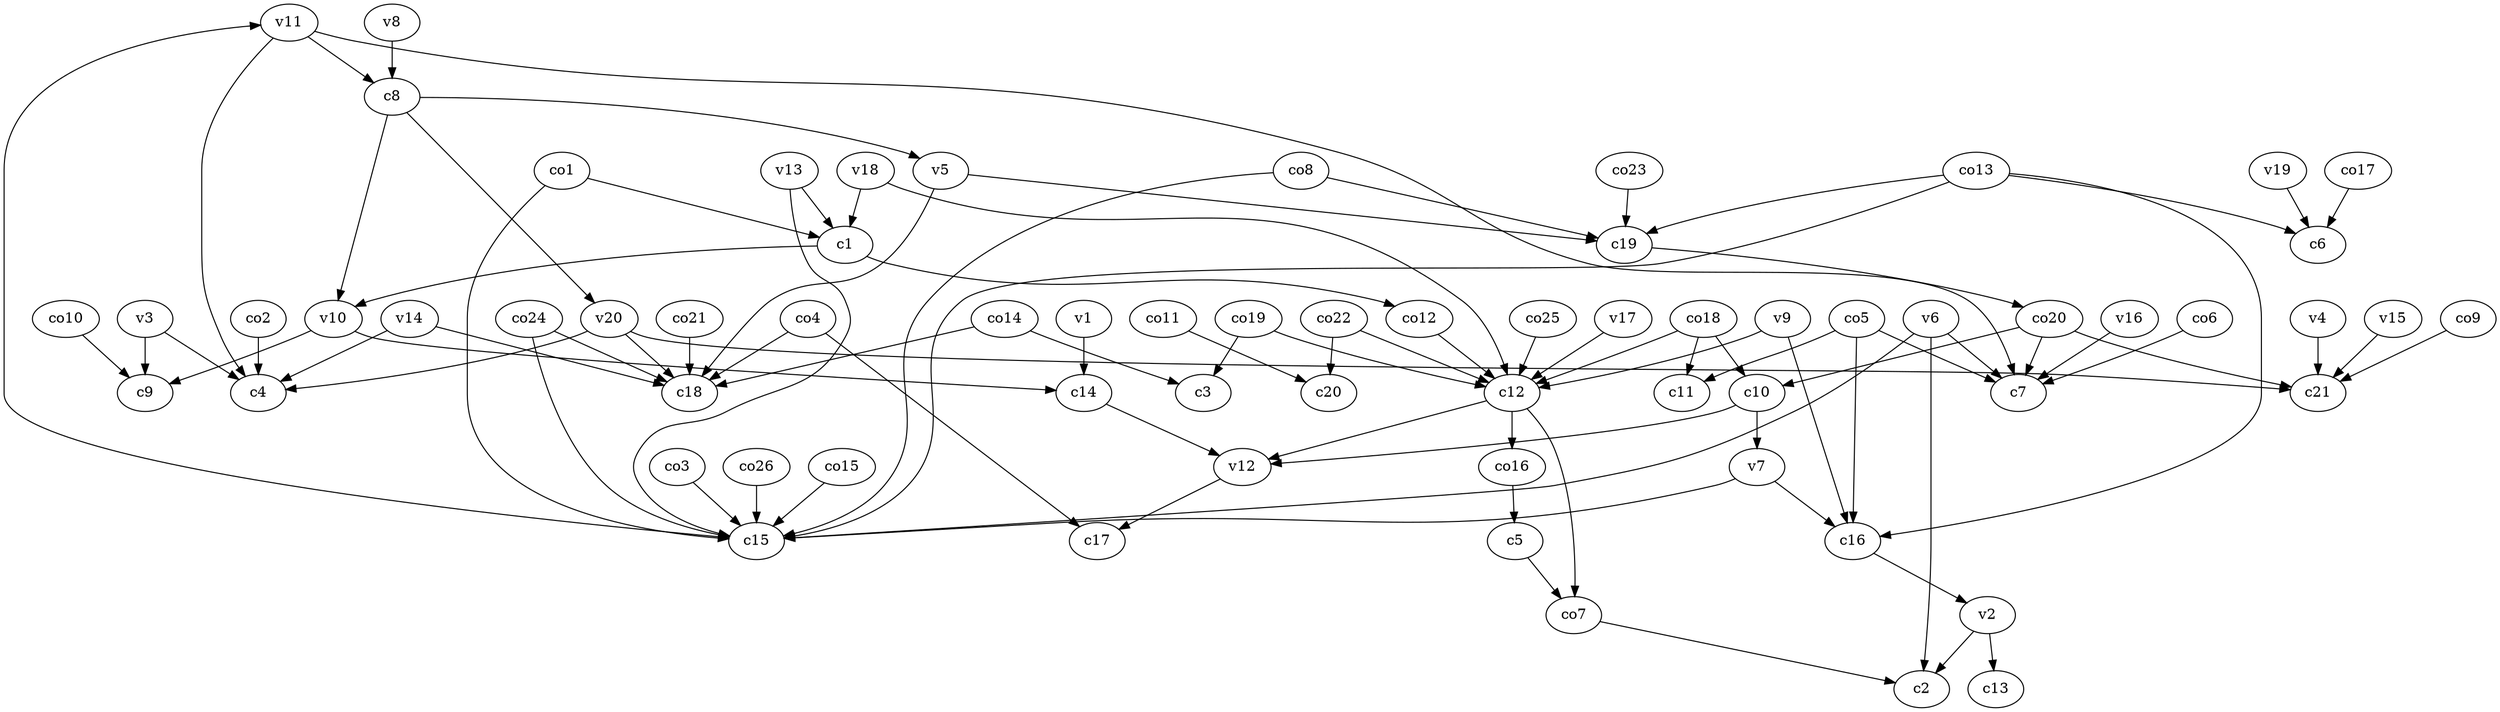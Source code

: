 strict digraph  {
c1;
c2;
c3;
c4;
c5;
c6;
c7;
c8;
c9;
c10;
c11;
c12;
c13;
c14;
c15;
c16;
c17;
c18;
c19;
c20;
c21;
v1;
v2;
v3;
v4;
v5;
v6;
v7;
v8;
v9;
v10;
v11;
v12;
v13;
v14;
v15;
v16;
v17;
v18;
v19;
v20;
co1;
co2;
co3;
co4;
co5;
co6;
co7;
co8;
co9;
co10;
co11;
co12;
co13;
co14;
co15;
co16;
co17;
co18;
co19;
co20;
co21;
co22;
co23;
co24;
co25;
co26;
c1 -> co12  [weight=1];
c1 -> v10  [weight=1];
c5 -> co7  [weight=1];
c8 -> v10  [weight=1];
c8 -> v20  [weight=1];
c8 -> v5  [weight=1];
c10 -> v7  [weight=1];
c10 -> v12  [weight=1];
c12 -> co16  [weight=1];
c12 -> v12  [weight=1];
c12 -> co7  [weight=1];
c14 -> v12  [weight=1];
c15 -> v11  [weight=1];
c16 -> v2  [weight=1];
c19 -> co20  [weight=1];
v1 -> c14  [weight=1];
v2 -> c2  [weight=1];
v2 -> c13  [weight=1];
v3 -> c9  [weight=1];
v3 -> c4  [weight=1];
v4 -> c21  [weight=1];
v5 -> c19  [weight=1];
v5 -> c18  [weight=1];
v6 -> c2  [weight=1];
v6 -> c7  [weight=1];
v6 -> c15  [weight=1];
v7 -> c16  [weight=1];
v7 -> c15  [weight=1];
v8 -> c8  [weight=1];
v9 -> c16  [weight=1];
v9 -> c12  [weight=1];
v10 -> c9  [weight=1];
v10 -> c14  [weight=1];
v11 -> c8  [weight=1];
v11 -> c4  [weight=1];
v11 -> c7  [weight=1];
v12 -> c17  [weight=1];
v13 -> c1  [weight=1];
v13 -> c15  [weight=1];
v14 -> c4  [weight=1];
v14 -> c18  [weight=1];
v15 -> c21  [weight=1];
v16 -> c7  [weight=1];
v17 -> c12  [weight=1];
v18 -> c12  [weight=1];
v18 -> c1  [weight=1];
v19 -> c6  [weight=1];
v20 -> c21  [weight=1];
v20 -> c4  [weight=1];
v20 -> c18  [weight=1];
co1 -> c1  [weight=1];
co1 -> c15  [weight=1];
co2 -> c4  [weight=1];
co3 -> c15  [weight=1];
co4 -> c17  [weight=1];
co4 -> c18  [weight=1];
co5 -> c11  [weight=1];
co5 -> c7  [weight=1];
co5 -> c16  [weight=1];
co6 -> c7  [weight=1];
co7 -> c2  [weight=1];
co8 -> c19  [weight=1];
co8 -> c15  [weight=1];
co9 -> c21  [weight=1];
co10 -> c9  [weight=1];
co11 -> c20  [weight=1];
co12 -> c12  [weight=1];
co13 -> c16  [weight=1];
co13 -> c19  [weight=1];
co13 -> c15  [weight=1];
co13 -> c6  [weight=1];
co14 -> c18  [weight=1];
co14 -> c3  [weight=1];
co15 -> c15  [weight=1];
co16 -> c5  [weight=1];
co17 -> c6  [weight=1];
co18 -> c10  [weight=1];
co18 -> c11  [weight=1];
co18 -> c12  [weight=1];
co19 -> c3  [weight=1];
co19 -> c12  [weight=1];
co20 -> c7  [weight=1];
co20 -> c21  [weight=1];
co20 -> c10  [weight=1];
co21 -> c18  [weight=1];
co22 -> c12  [weight=1];
co22 -> c20  [weight=1];
co23 -> c19  [weight=1];
co24 -> c15  [weight=1];
co24 -> c18  [weight=1];
co25 -> c12  [weight=1];
co26 -> c15  [weight=1];
}
